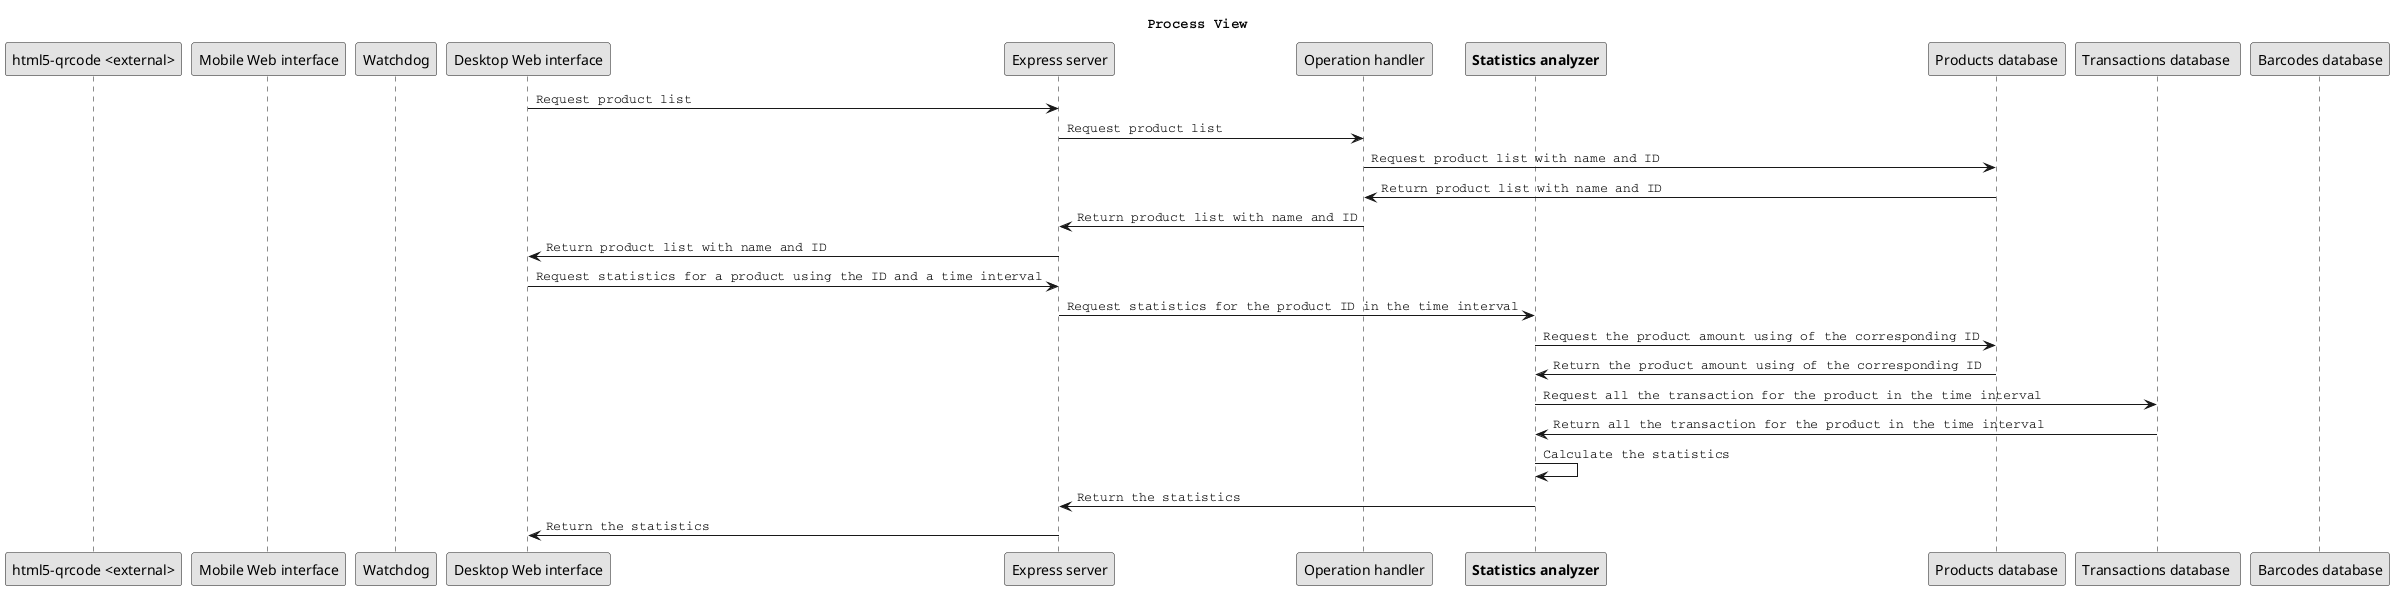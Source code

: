 @startuml
title Process View

participant "html5-qrcode <external>" as QR
participant "Mobile Web interface" as MWI
participant "Watchdog" as WD
participant "Desktop Web interface" as DWI
participant "Express server" as ES
participant "Operation handler" as OH
participant "**Statistics analyzer**" as SA
participant "Products database" as PDB
participant "Transactions database " as TDB
participant "Barcodes database" as BDB




skinparam monochrome true
skinparam shadowing false
skinparam defaultFontName Courier

DWI -> ES : Request product list
ES -> OH: Request product list
OH -> PDB: Request product list with name and ID
PDB -> OH: Return product list with name and ID
OH -> ES: Return product list with name and ID
ES -> DWI: Return product list with name and ID
DWI -> ES : Request statistics for a product using the ID and a time interval
ES -> SA : Request statistics for the product ID in the time interval
SA -> PDB : Request the product amount using of the corresponding ID
PDB -> SA : Return the product amount using of the corresponding ID
SA -> TDB : Request all the transaction for the product in the time interval
TDB -> SA : Return all the transaction for the product in the time interval
SA -> SA : Calculate the statistics
SA -> ES : Return the statistics
ES -> DWI : Return the statistics

@enduml